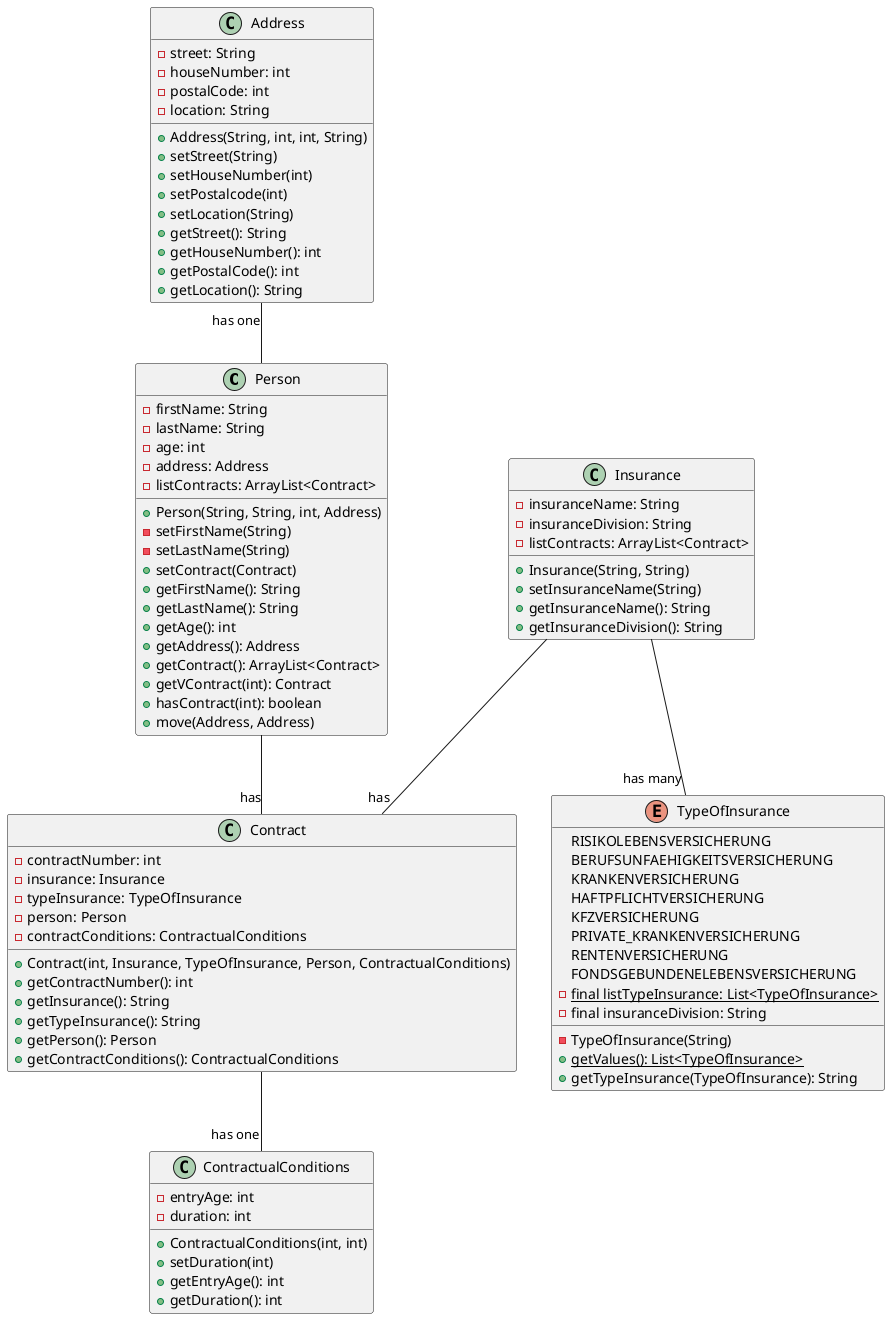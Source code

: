 @startuml
'https://plantuml.com/class-diagram

class Person{
-firstName: String
-lastName: String
-age: int
-address: Address
-listContracts: ArrayList<Contract>
+Person(String, String, int, Address)
-setFirstName(String)
-setLastName(String)
+setContract(Contract)
+getFirstName(): String
+getLastName(): String
+getAge(): int
+getAddress(): Address
+getContract(): ArrayList<Contract>
+getVContract(int): Contract
+hasContract(int): boolean
+move(Address, Address)
}
class Address{
-street: String
-houseNumber: int
-postalCode: int
-location: String
+Address(String, int, int, String)
+setStreet(String)
+setHouseNumber(int)
+setPostalcode(int)
+setLocation(String)
+getStreet(): String
+getHouseNumber(): int
+getPostalCode(): int
+getLocation(): String
}
class Insurance{
-insuranceName: String
-insuranceDivision: String
-listContracts: ArrayList<Contract>
+Insurance(String, String)
+setInsuranceName(String)
+getInsuranceName(): String
+getInsuranceDivision(): String
}
class Contract{
-contractNumber: int
-insurance: Insurance
-typeInsurance: TypeOfInsurance
-person: Person
-contractConditions: ContractualConditions
+Contract(int, Insurance, TypeOfInsurance, Person, ContractualConditions)
+getContractNumber(): int
+getInsurance(): String
+getTypeInsurance(): String
+getPerson(): Person
+getContractConditions(): ContractualConditions
}
class ContractualConditions{
-entryAge: int
-duration: int
+ContractualConditions(int, int)
+setDuration(int)
+getEntryAge(): int
+getDuration(): int
}

enum TypeOfInsurance{
    RISIKOLEBENSVERSICHERUNG
    BERUFSUNFAEHIGKEITSVERSICHERUNG
    KRANKENVERSICHERUNG
    HAFTPFLICHTVERSICHERUNG
    KFZVERSICHERUNG
    PRIVATE_KRANKENVERSICHERUNG
    RENTENVERSICHERUNG
    FONDSGEBUNDENELEBENSVERSICHERUNG
-{static}final listTypeInsurance: List<TypeOfInsurance>
-final insuranceDivision: String
-TypeOfInsurance(String)
+{static}getValues(): List<TypeOfInsurance>
+getTypeInsurance(TypeOfInsurance): String
}

Address "has one" -- Person

Insurance -- "has"Contract
Insurance -- "has many"TypeOfInsurance

Person -- "has" Contract

Contract -- "has one"ContractualConditions
@enduml